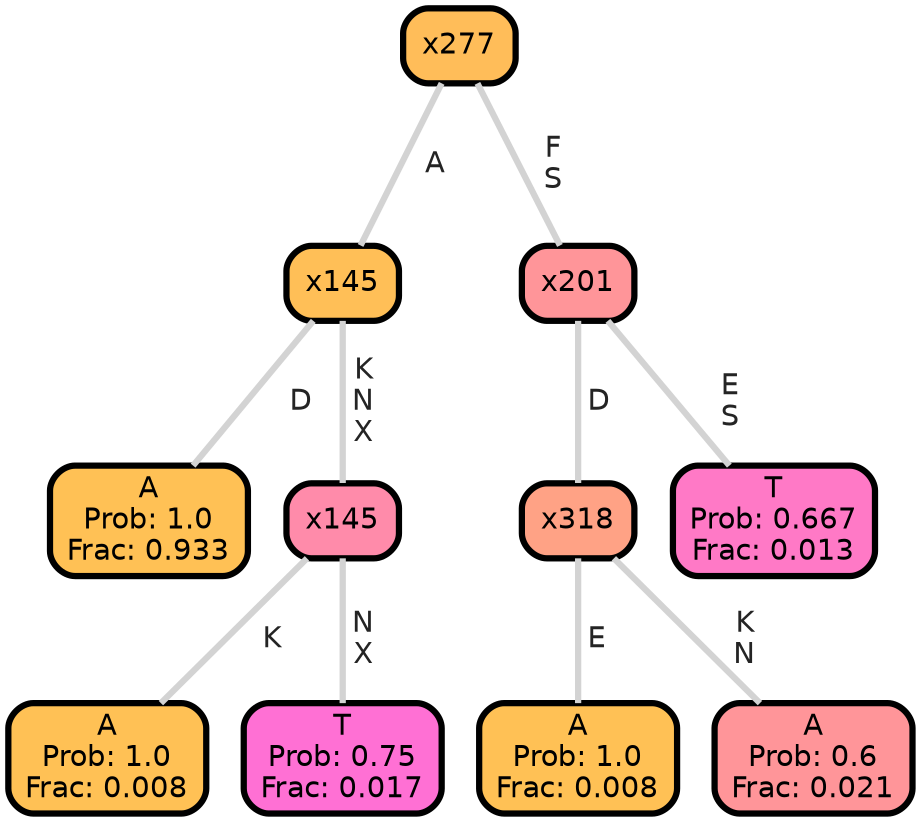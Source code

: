 graph Tree {
node [shape=box, style="filled, rounded",color="black",penwidth="3",fontcolor="black",                 fontname=helvetica] ;
graph [ranksep="0 equally", splines=straight,                 bgcolor=transparent, dpi=200] ;
edge [fontname=helvetica, fontweight=bold,fontcolor=grey14,color=lightgray] ;
0 [label="A
Prob: 1.0
Frac: 0.933", fillcolor="#ffc155"] ;
1 [label="x145", fillcolor="#ffbf57"] ;
2 [label="A
Prob: 1.0
Frac: 0.008", fillcolor="#ffc155"] ;
3 [label="x145", fillcolor="#ff8baa"] ;
4 [label="T
Prob: 0.75
Frac: 0.017", fillcolor="#ff70d4"] ;
5 [label="x277", fillcolor="#ffbd59"] ;
6 [label="A
Prob: 1.0
Frac: 0.008", fillcolor="#ffc155"] ;
7 [label="x318", fillcolor="#ffa285"] ;
8 [label="A
Prob: 0.6
Frac: 0.021", fillcolor="#ff9599"] ;
9 [label="x201", fillcolor="#ff9599"] ;
10 [label="T
Prob: 0.667
Frac: 0.013", fillcolor="#ff79c6"] ;
1 -- 0 [label=" D",penwidth=3] ;
1 -- 3 [label=" K\n N\n X",penwidth=3] ;
3 -- 2 [label=" K",penwidth=3] ;
3 -- 4 [label=" N\n X",penwidth=3] ;
5 -- 1 [label=" A",penwidth=3] ;
5 -- 9 [label=" F\n S",penwidth=3] ;
7 -- 6 [label=" E",penwidth=3] ;
7 -- 8 [label=" K\n N",penwidth=3] ;
9 -- 7 [label=" D",penwidth=3] ;
9 -- 10 [label=" E\n S",penwidth=3] ;
{rank = same;}}